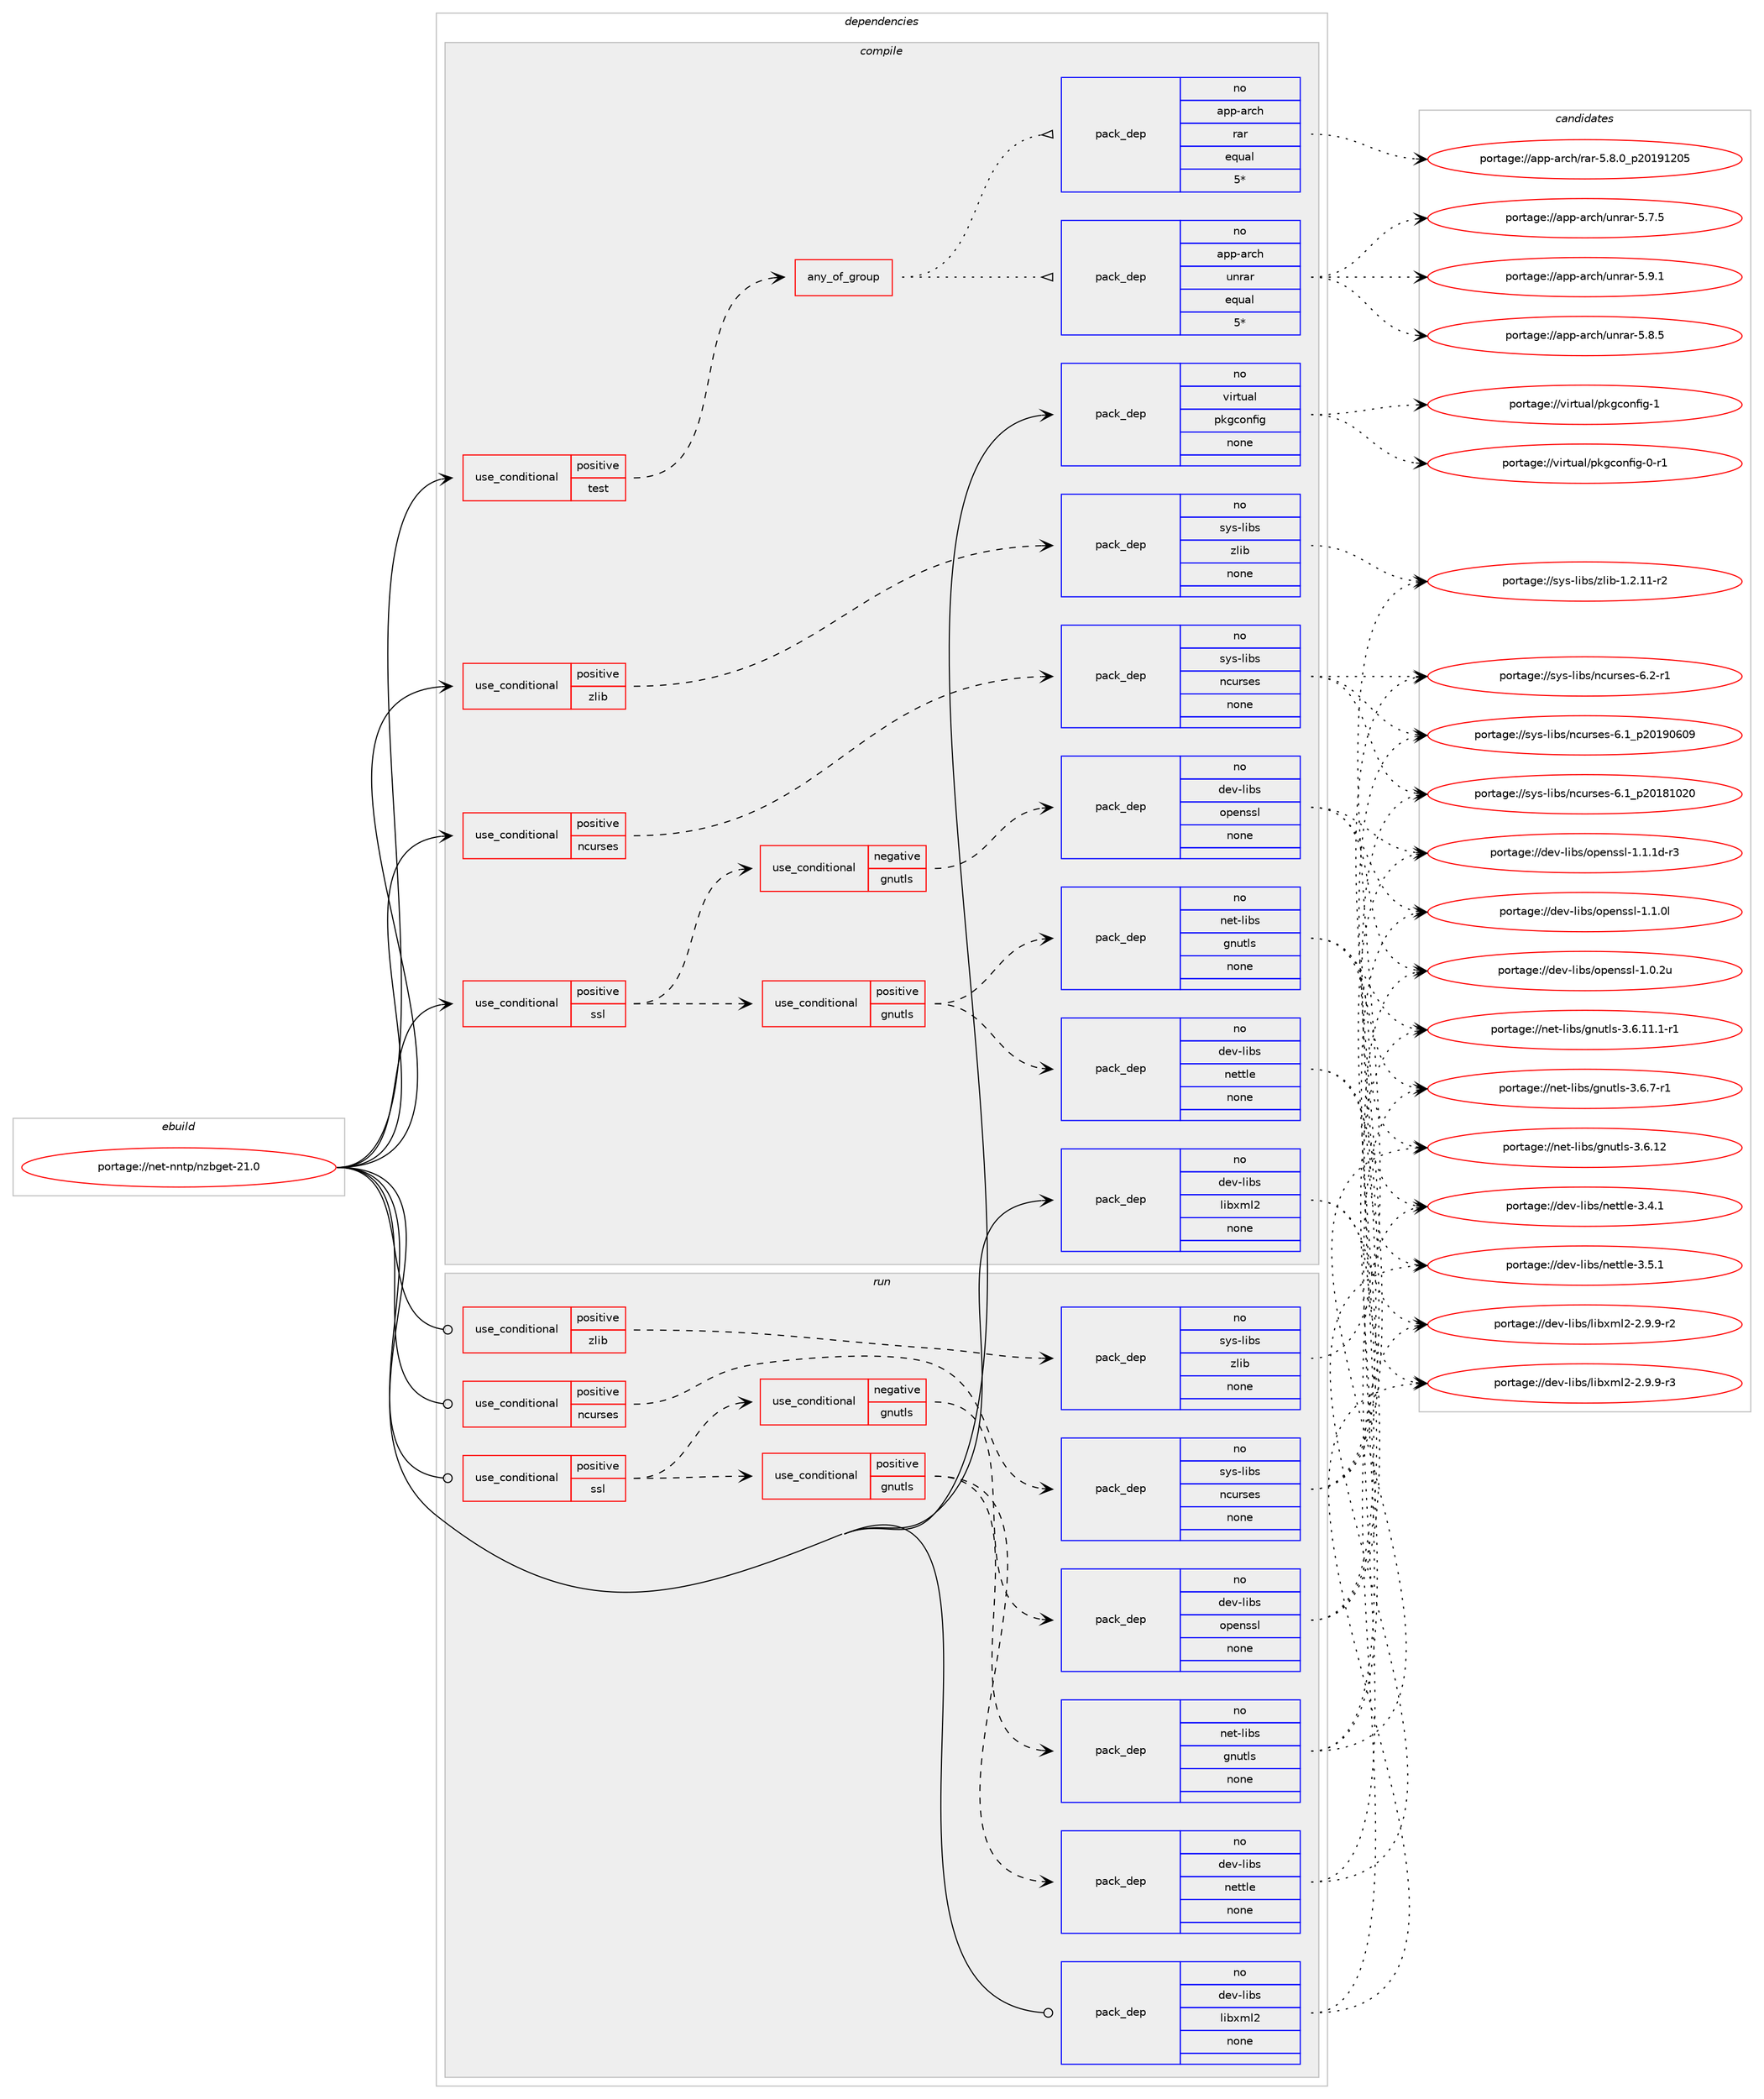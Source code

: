 digraph prolog {

# *************
# Graph options
# *************

newrank=true;
concentrate=true;
compound=true;
graph [rankdir=LR,fontname=Helvetica,fontsize=10,ranksep=1.5];#, ranksep=2.5, nodesep=0.2];
edge  [arrowhead=vee];
node  [fontname=Helvetica,fontsize=10];

# **********
# The ebuild
# **********

subgraph cluster_leftcol {
color=gray;
rank=same;
label=<<i>ebuild</i>>;
id [label="portage://net-nntp/nzbget-21.0", color=red, width=4, href="../net-nntp/nzbget-21.0.svg"];
}

# ****************
# The dependencies
# ****************

subgraph cluster_midcol {
color=gray;
label=<<i>dependencies</i>>;
subgraph cluster_compile {
fillcolor="#eeeeee";
style=filled;
label=<<i>compile</i>>;
subgraph cond21225 {
dependency106455 [label=<<TABLE BORDER="0" CELLBORDER="1" CELLSPACING="0" CELLPADDING="4"><TR><TD ROWSPAN="3" CELLPADDING="10">use_conditional</TD></TR><TR><TD>positive</TD></TR><TR><TD>ncurses</TD></TR></TABLE>>, shape=none, color=red];
subgraph pack83388 {
dependency106456 [label=<<TABLE BORDER="0" CELLBORDER="1" CELLSPACING="0" CELLPADDING="4" WIDTH="220"><TR><TD ROWSPAN="6" CELLPADDING="30">pack_dep</TD></TR><TR><TD WIDTH="110">no</TD></TR><TR><TD>sys-libs</TD></TR><TR><TD>ncurses</TD></TR><TR><TD>none</TD></TR><TR><TD></TD></TR></TABLE>>, shape=none, color=blue];
}
dependency106455:e -> dependency106456:w [weight=20,style="dashed",arrowhead="vee"];
}
id:e -> dependency106455:w [weight=20,style="solid",arrowhead="vee"];
subgraph cond21226 {
dependency106457 [label=<<TABLE BORDER="0" CELLBORDER="1" CELLSPACING="0" CELLPADDING="4"><TR><TD ROWSPAN="3" CELLPADDING="10">use_conditional</TD></TR><TR><TD>positive</TD></TR><TR><TD>ssl</TD></TR></TABLE>>, shape=none, color=red];
subgraph cond21227 {
dependency106458 [label=<<TABLE BORDER="0" CELLBORDER="1" CELLSPACING="0" CELLPADDING="4"><TR><TD ROWSPAN="3" CELLPADDING="10">use_conditional</TD></TR><TR><TD>positive</TD></TR><TR><TD>gnutls</TD></TR></TABLE>>, shape=none, color=red];
subgraph pack83389 {
dependency106459 [label=<<TABLE BORDER="0" CELLBORDER="1" CELLSPACING="0" CELLPADDING="4" WIDTH="220"><TR><TD ROWSPAN="6" CELLPADDING="30">pack_dep</TD></TR><TR><TD WIDTH="110">no</TD></TR><TR><TD>net-libs</TD></TR><TR><TD>gnutls</TD></TR><TR><TD>none</TD></TR><TR><TD></TD></TR></TABLE>>, shape=none, color=blue];
}
dependency106458:e -> dependency106459:w [weight=20,style="dashed",arrowhead="vee"];
subgraph pack83390 {
dependency106460 [label=<<TABLE BORDER="0" CELLBORDER="1" CELLSPACING="0" CELLPADDING="4" WIDTH="220"><TR><TD ROWSPAN="6" CELLPADDING="30">pack_dep</TD></TR><TR><TD WIDTH="110">no</TD></TR><TR><TD>dev-libs</TD></TR><TR><TD>nettle</TD></TR><TR><TD>none</TD></TR><TR><TD></TD></TR></TABLE>>, shape=none, color=blue];
}
dependency106458:e -> dependency106460:w [weight=20,style="dashed",arrowhead="vee"];
}
dependency106457:e -> dependency106458:w [weight=20,style="dashed",arrowhead="vee"];
subgraph cond21228 {
dependency106461 [label=<<TABLE BORDER="0" CELLBORDER="1" CELLSPACING="0" CELLPADDING="4"><TR><TD ROWSPAN="3" CELLPADDING="10">use_conditional</TD></TR><TR><TD>negative</TD></TR><TR><TD>gnutls</TD></TR></TABLE>>, shape=none, color=red];
subgraph pack83391 {
dependency106462 [label=<<TABLE BORDER="0" CELLBORDER="1" CELLSPACING="0" CELLPADDING="4" WIDTH="220"><TR><TD ROWSPAN="6" CELLPADDING="30">pack_dep</TD></TR><TR><TD WIDTH="110">no</TD></TR><TR><TD>dev-libs</TD></TR><TR><TD>openssl</TD></TR><TR><TD>none</TD></TR><TR><TD></TD></TR></TABLE>>, shape=none, color=blue];
}
dependency106461:e -> dependency106462:w [weight=20,style="dashed",arrowhead="vee"];
}
dependency106457:e -> dependency106461:w [weight=20,style="dashed",arrowhead="vee"];
}
id:e -> dependency106457:w [weight=20,style="solid",arrowhead="vee"];
subgraph cond21229 {
dependency106463 [label=<<TABLE BORDER="0" CELLBORDER="1" CELLSPACING="0" CELLPADDING="4"><TR><TD ROWSPAN="3" CELLPADDING="10">use_conditional</TD></TR><TR><TD>positive</TD></TR><TR><TD>test</TD></TR></TABLE>>, shape=none, color=red];
subgraph any1754 {
dependency106464 [label=<<TABLE BORDER="0" CELLBORDER="1" CELLSPACING="0" CELLPADDING="4"><TR><TD CELLPADDING="10">any_of_group</TD></TR></TABLE>>, shape=none, color=red];subgraph pack83392 {
dependency106465 [label=<<TABLE BORDER="0" CELLBORDER="1" CELLSPACING="0" CELLPADDING="4" WIDTH="220"><TR><TD ROWSPAN="6" CELLPADDING="30">pack_dep</TD></TR><TR><TD WIDTH="110">no</TD></TR><TR><TD>app-arch</TD></TR><TR><TD>rar</TD></TR><TR><TD>equal</TD></TR><TR><TD>5*</TD></TR></TABLE>>, shape=none, color=blue];
}
dependency106464:e -> dependency106465:w [weight=20,style="dotted",arrowhead="oinv"];
subgraph pack83393 {
dependency106466 [label=<<TABLE BORDER="0" CELLBORDER="1" CELLSPACING="0" CELLPADDING="4" WIDTH="220"><TR><TD ROWSPAN="6" CELLPADDING="30">pack_dep</TD></TR><TR><TD WIDTH="110">no</TD></TR><TR><TD>app-arch</TD></TR><TR><TD>unrar</TD></TR><TR><TD>equal</TD></TR><TR><TD>5*</TD></TR></TABLE>>, shape=none, color=blue];
}
dependency106464:e -> dependency106466:w [weight=20,style="dotted",arrowhead="oinv"];
}
dependency106463:e -> dependency106464:w [weight=20,style="dashed",arrowhead="vee"];
}
id:e -> dependency106463:w [weight=20,style="solid",arrowhead="vee"];
subgraph cond21230 {
dependency106467 [label=<<TABLE BORDER="0" CELLBORDER="1" CELLSPACING="0" CELLPADDING="4"><TR><TD ROWSPAN="3" CELLPADDING="10">use_conditional</TD></TR><TR><TD>positive</TD></TR><TR><TD>zlib</TD></TR></TABLE>>, shape=none, color=red];
subgraph pack83394 {
dependency106468 [label=<<TABLE BORDER="0" CELLBORDER="1" CELLSPACING="0" CELLPADDING="4" WIDTH="220"><TR><TD ROWSPAN="6" CELLPADDING="30">pack_dep</TD></TR><TR><TD WIDTH="110">no</TD></TR><TR><TD>sys-libs</TD></TR><TR><TD>zlib</TD></TR><TR><TD>none</TD></TR><TR><TD></TD></TR></TABLE>>, shape=none, color=blue];
}
dependency106467:e -> dependency106468:w [weight=20,style="dashed",arrowhead="vee"];
}
id:e -> dependency106467:w [weight=20,style="solid",arrowhead="vee"];
subgraph pack83395 {
dependency106469 [label=<<TABLE BORDER="0" CELLBORDER="1" CELLSPACING="0" CELLPADDING="4" WIDTH="220"><TR><TD ROWSPAN="6" CELLPADDING="30">pack_dep</TD></TR><TR><TD WIDTH="110">no</TD></TR><TR><TD>dev-libs</TD></TR><TR><TD>libxml2</TD></TR><TR><TD>none</TD></TR><TR><TD></TD></TR></TABLE>>, shape=none, color=blue];
}
id:e -> dependency106469:w [weight=20,style="solid",arrowhead="vee"];
subgraph pack83396 {
dependency106470 [label=<<TABLE BORDER="0" CELLBORDER="1" CELLSPACING="0" CELLPADDING="4" WIDTH="220"><TR><TD ROWSPAN="6" CELLPADDING="30">pack_dep</TD></TR><TR><TD WIDTH="110">no</TD></TR><TR><TD>virtual</TD></TR><TR><TD>pkgconfig</TD></TR><TR><TD>none</TD></TR><TR><TD></TD></TR></TABLE>>, shape=none, color=blue];
}
id:e -> dependency106470:w [weight=20,style="solid",arrowhead="vee"];
}
subgraph cluster_compileandrun {
fillcolor="#eeeeee";
style=filled;
label=<<i>compile and run</i>>;
}
subgraph cluster_run {
fillcolor="#eeeeee";
style=filled;
label=<<i>run</i>>;
subgraph cond21231 {
dependency106471 [label=<<TABLE BORDER="0" CELLBORDER="1" CELLSPACING="0" CELLPADDING="4"><TR><TD ROWSPAN="3" CELLPADDING="10">use_conditional</TD></TR><TR><TD>positive</TD></TR><TR><TD>ncurses</TD></TR></TABLE>>, shape=none, color=red];
subgraph pack83397 {
dependency106472 [label=<<TABLE BORDER="0" CELLBORDER="1" CELLSPACING="0" CELLPADDING="4" WIDTH="220"><TR><TD ROWSPAN="6" CELLPADDING="30">pack_dep</TD></TR><TR><TD WIDTH="110">no</TD></TR><TR><TD>sys-libs</TD></TR><TR><TD>ncurses</TD></TR><TR><TD>none</TD></TR><TR><TD></TD></TR></TABLE>>, shape=none, color=blue];
}
dependency106471:e -> dependency106472:w [weight=20,style="dashed",arrowhead="vee"];
}
id:e -> dependency106471:w [weight=20,style="solid",arrowhead="odot"];
subgraph cond21232 {
dependency106473 [label=<<TABLE BORDER="0" CELLBORDER="1" CELLSPACING="0" CELLPADDING="4"><TR><TD ROWSPAN="3" CELLPADDING="10">use_conditional</TD></TR><TR><TD>positive</TD></TR><TR><TD>ssl</TD></TR></TABLE>>, shape=none, color=red];
subgraph cond21233 {
dependency106474 [label=<<TABLE BORDER="0" CELLBORDER="1" CELLSPACING="0" CELLPADDING="4"><TR><TD ROWSPAN="3" CELLPADDING="10">use_conditional</TD></TR><TR><TD>positive</TD></TR><TR><TD>gnutls</TD></TR></TABLE>>, shape=none, color=red];
subgraph pack83398 {
dependency106475 [label=<<TABLE BORDER="0" CELLBORDER="1" CELLSPACING="0" CELLPADDING="4" WIDTH="220"><TR><TD ROWSPAN="6" CELLPADDING="30">pack_dep</TD></TR><TR><TD WIDTH="110">no</TD></TR><TR><TD>net-libs</TD></TR><TR><TD>gnutls</TD></TR><TR><TD>none</TD></TR><TR><TD></TD></TR></TABLE>>, shape=none, color=blue];
}
dependency106474:e -> dependency106475:w [weight=20,style="dashed",arrowhead="vee"];
subgraph pack83399 {
dependency106476 [label=<<TABLE BORDER="0" CELLBORDER="1" CELLSPACING="0" CELLPADDING="4" WIDTH="220"><TR><TD ROWSPAN="6" CELLPADDING="30">pack_dep</TD></TR><TR><TD WIDTH="110">no</TD></TR><TR><TD>dev-libs</TD></TR><TR><TD>nettle</TD></TR><TR><TD>none</TD></TR><TR><TD></TD></TR></TABLE>>, shape=none, color=blue];
}
dependency106474:e -> dependency106476:w [weight=20,style="dashed",arrowhead="vee"];
}
dependency106473:e -> dependency106474:w [weight=20,style="dashed",arrowhead="vee"];
subgraph cond21234 {
dependency106477 [label=<<TABLE BORDER="0" CELLBORDER="1" CELLSPACING="0" CELLPADDING="4"><TR><TD ROWSPAN="3" CELLPADDING="10">use_conditional</TD></TR><TR><TD>negative</TD></TR><TR><TD>gnutls</TD></TR></TABLE>>, shape=none, color=red];
subgraph pack83400 {
dependency106478 [label=<<TABLE BORDER="0" CELLBORDER="1" CELLSPACING="0" CELLPADDING="4" WIDTH="220"><TR><TD ROWSPAN="6" CELLPADDING="30">pack_dep</TD></TR><TR><TD WIDTH="110">no</TD></TR><TR><TD>dev-libs</TD></TR><TR><TD>openssl</TD></TR><TR><TD>none</TD></TR><TR><TD></TD></TR></TABLE>>, shape=none, color=blue];
}
dependency106477:e -> dependency106478:w [weight=20,style="dashed",arrowhead="vee"];
}
dependency106473:e -> dependency106477:w [weight=20,style="dashed",arrowhead="vee"];
}
id:e -> dependency106473:w [weight=20,style="solid",arrowhead="odot"];
subgraph cond21235 {
dependency106479 [label=<<TABLE BORDER="0" CELLBORDER="1" CELLSPACING="0" CELLPADDING="4"><TR><TD ROWSPAN="3" CELLPADDING="10">use_conditional</TD></TR><TR><TD>positive</TD></TR><TR><TD>zlib</TD></TR></TABLE>>, shape=none, color=red];
subgraph pack83401 {
dependency106480 [label=<<TABLE BORDER="0" CELLBORDER="1" CELLSPACING="0" CELLPADDING="4" WIDTH="220"><TR><TD ROWSPAN="6" CELLPADDING="30">pack_dep</TD></TR><TR><TD WIDTH="110">no</TD></TR><TR><TD>sys-libs</TD></TR><TR><TD>zlib</TD></TR><TR><TD>none</TD></TR><TR><TD></TD></TR></TABLE>>, shape=none, color=blue];
}
dependency106479:e -> dependency106480:w [weight=20,style="dashed",arrowhead="vee"];
}
id:e -> dependency106479:w [weight=20,style="solid",arrowhead="odot"];
subgraph pack83402 {
dependency106481 [label=<<TABLE BORDER="0" CELLBORDER="1" CELLSPACING="0" CELLPADDING="4" WIDTH="220"><TR><TD ROWSPAN="6" CELLPADDING="30">pack_dep</TD></TR><TR><TD WIDTH="110">no</TD></TR><TR><TD>dev-libs</TD></TR><TR><TD>libxml2</TD></TR><TR><TD>none</TD></TR><TR><TD></TD></TR></TABLE>>, shape=none, color=blue];
}
id:e -> dependency106481:w [weight=20,style="solid",arrowhead="odot"];
}
}

# **************
# The candidates
# **************

subgraph cluster_choices {
rank=same;
color=gray;
label=<<i>candidates</i>>;

subgraph choice83388 {
color=black;
nodesep=1;
choice11512111545108105981154711099117114115101115455446504511449 [label="portage://sys-libs/ncurses-6.2-r1", color=red, width=4,href="../sys-libs/ncurses-6.2-r1.svg"];
choice1151211154510810598115471109911711411510111545544649951125048495748544857 [label="portage://sys-libs/ncurses-6.1_p20190609", color=red, width=4,href="../sys-libs/ncurses-6.1_p20190609.svg"];
choice1151211154510810598115471109911711411510111545544649951125048495649485048 [label="portage://sys-libs/ncurses-6.1_p20181020", color=red, width=4,href="../sys-libs/ncurses-6.1_p20181020.svg"];
dependency106456:e -> choice11512111545108105981154711099117114115101115455446504511449:w [style=dotted,weight="100"];
dependency106456:e -> choice1151211154510810598115471109911711411510111545544649951125048495748544857:w [style=dotted,weight="100"];
dependency106456:e -> choice1151211154510810598115471109911711411510111545544649951125048495649485048:w [style=dotted,weight="100"];
}
subgraph choice83389 {
color=black;
nodesep=1;
choice1101011164510810598115471031101171161081154551465446554511449 [label="portage://net-libs/gnutls-3.6.7-r1", color=red, width=4,href="../net-libs/gnutls-3.6.7-r1.svg"];
choice11010111645108105981154710311011711610811545514654464950 [label="portage://net-libs/gnutls-3.6.12", color=red, width=4,href="../net-libs/gnutls-3.6.12.svg"];
choice1101011164510810598115471031101171161081154551465446494946494511449 [label="portage://net-libs/gnutls-3.6.11.1-r1", color=red, width=4,href="../net-libs/gnutls-3.6.11.1-r1.svg"];
dependency106459:e -> choice1101011164510810598115471031101171161081154551465446554511449:w [style=dotted,weight="100"];
dependency106459:e -> choice11010111645108105981154710311011711610811545514654464950:w [style=dotted,weight="100"];
dependency106459:e -> choice1101011164510810598115471031101171161081154551465446494946494511449:w [style=dotted,weight="100"];
}
subgraph choice83390 {
color=black;
nodesep=1;
choice100101118451081059811547110101116116108101455146534649 [label="portage://dev-libs/nettle-3.5.1", color=red, width=4,href="../dev-libs/nettle-3.5.1.svg"];
choice100101118451081059811547110101116116108101455146524649 [label="portage://dev-libs/nettle-3.4.1", color=red, width=4,href="../dev-libs/nettle-3.4.1.svg"];
dependency106460:e -> choice100101118451081059811547110101116116108101455146534649:w [style=dotted,weight="100"];
dependency106460:e -> choice100101118451081059811547110101116116108101455146524649:w [style=dotted,weight="100"];
}
subgraph choice83391 {
color=black;
nodesep=1;
choice1001011184510810598115471111121011101151151084549464946491004511451 [label="portage://dev-libs/openssl-1.1.1d-r3", color=red, width=4,href="../dev-libs/openssl-1.1.1d-r3.svg"];
choice100101118451081059811547111112101110115115108454946494648108 [label="portage://dev-libs/openssl-1.1.0l", color=red, width=4,href="../dev-libs/openssl-1.1.0l.svg"];
choice100101118451081059811547111112101110115115108454946484650117 [label="portage://dev-libs/openssl-1.0.2u", color=red, width=4,href="../dev-libs/openssl-1.0.2u.svg"];
dependency106462:e -> choice1001011184510810598115471111121011101151151084549464946491004511451:w [style=dotted,weight="100"];
dependency106462:e -> choice100101118451081059811547111112101110115115108454946494648108:w [style=dotted,weight="100"];
dependency106462:e -> choice100101118451081059811547111112101110115115108454946484650117:w [style=dotted,weight="100"];
}
subgraph choice83392 {
color=black;
nodesep=1;
choice971121124597114991044711497114455346564648951125048495749504853 [label="portage://app-arch/rar-5.8.0_p20191205", color=red, width=4,href="../app-arch/rar-5.8.0_p20191205.svg"];
dependency106465:e -> choice971121124597114991044711497114455346564648951125048495749504853:w [style=dotted,weight="100"];
}
subgraph choice83393 {
color=black;
nodesep=1;
choice971121124597114991044711711011497114455346574649 [label="portage://app-arch/unrar-5.9.1", color=red, width=4,href="../app-arch/unrar-5.9.1.svg"];
choice971121124597114991044711711011497114455346564653 [label="portage://app-arch/unrar-5.8.5", color=red, width=4,href="../app-arch/unrar-5.8.5.svg"];
choice971121124597114991044711711011497114455346554653 [label="portage://app-arch/unrar-5.7.5", color=red, width=4,href="../app-arch/unrar-5.7.5.svg"];
dependency106466:e -> choice971121124597114991044711711011497114455346574649:w [style=dotted,weight="100"];
dependency106466:e -> choice971121124597114991044711711011497114455346564653:w [style=dotted,weight="100"];
dependency106466:e -> choice971121124597114991044711711011497114455346554653:w [style=dotted,weight="100"];
}
subgraph choice83394 {
color=black;
nodesep=1;
choice11512111545108105981154712210810598454946504649494511450 [label="portage://sys-libs/zlib-1.2.11-r2", color=red, width=4,href="../sys-libs/zlib-1.2.11-r2.svg"];
dependency106468:e -> choice11512111545108105981154712210810598454946504649494511450:w [style=dotted,weight="100"];
}
subgraph choice83395 {
color=black;
nodesep=1;
choice10010111845108105981154710810598120109108504550465746574511451 [label="portage://dev-libs/libxml2-2.9.9-r3", color=red, width=4,href="../dev-libs/libxml2-2.9.9-r3.svg"];
choice10010111845108105981154710810598120109108504550465746574511450 [label="portage://dev-libs/libxml2-2.9.9-r2", color=red, width=4,href="../dev-libs/libxml2-2.9.9-r2.svg"];
dependency106469:e -> choice10010111845108105981154710810598120109108504550465746574511451:w [style=dotted,weight="100"];
dependency106469:e -> choice10010111845108105981154710810598120109108504550465746574511450:w [style=dotted,weight="100"];
}
subgraph choice83396 {
color=black;
nodesep=1;
choice1181051141161179710847112107103991111101021051034549 [label="portage://virtual/pkgconfig-1", color=red, width=4,href="../virtual/pkgconfig-1.svg"];
choice11810511411611797108471121071039911111010210510345484511449 [label="portage://virtual/pkgconfig-0-r1", color=red, width=4,href="../virtual/pkgconfig-0-r1.svg"];
dependency106470:e -> choice1181051141161179710847112107103991111101021051034549:w [style=dotted,weight="100"];
dependency106470:e -> choice11810511411611797108471121071039911111010210510345484511449:w [style=dotted,weight="100"];
}
subgraph choice83397 {
color=black;
nodesep=1;
choice11512111545108105981154711099117114115101115455446504511449 [label="portage://sys-libs/ncurses-6.2-r1", color=red, width=4,href="../sys-libs/ncurses-6.2-r1.svg"];
choice1151211154510810598115471109911711411510111545544649951125048495748544857 [label="portage://sys-libs/ncurses-6.1_p20190609", color=red, width=4,href="../sys-libs/ncurses-6.1_p20190609.svg"];
choice1151211154510810598115471109911711411510111545544649951125048495649485048 [label="portage://sys-libs/ncurses-6.1_p20181020", color=red, width=4,href="../sys-libs/ncurses-6.1_p20181020.svg"];
dependency106472:e -> choice11512111545108105981154711099117114115101115455446504511449:w [style=dotted,weight="100"];
dependency106472:e -> choice1151211154510810598115471109911711411510111545544649951125048495748544857:w [style=dotted,weight="100"];
dependency106472:e -> choice1151211154510810598115471109911711411510111545544649951125048495649485048:w [style=dotted,weight="100"];
}
subgraph choice83398 {
color=black;
nodesep=1;
choice1101011164510810598115471031101171161081154551465446554511449 [label="portage://net-libs/gnutls-3.6.7-r1", color=red, width=4,href="../net-libs/gnutls-3.6.7-r1.svg"];
choice11010111645108105981154710311011711610811545514654464950 [label="portage://net-libs/gnutls-3.6.12", color=red, width=4,href="../net-libs/gnutls-3.6.12.svg"];
choice1101011164510810598115471031101171161081154551465446494946494511449 [label="portage://net-libs/gnutls-3.6.11.1-r1", color=red, width=4,href="../net-libs/gnutls-3.6.11.1-r1.svg"];
dependency106475:e -> choice1101011164510810598115471031101171161081154551465446554511449:w [style=dotted,weight="100"];
dependency106475:e -> choice11010111645108105981154710311011711610811545514654464950:w [style=dotted,weight="100"];
dependency106475:e -> choice1101011164510810598115471031101171161081154551465446494946494511449:w [style=dotted,weight="100"];
}
subgraph choice83399 {
color=black;
nodesep=1;
choice100101118451081059811547110101116116108101455146534649 [label="portage://dev-libs/nettle-3.5.1", color=red, width=4,href="../dev-libs/nettle-3.5.1.svg"];
choice100101118451081059811547110101116116108101455146524649 [label="portage://dev-libs/nettle-3.4.1", color=red, width=4,href="../dev-libs/nettle-3.4.1.svg"];
dependency106476:e -> choice100101118451081059811547110101116116108101455146534649:w [style=dotted,weight="100"];
dependency106476:e -> choice100101118451081059811547110101116116108101455146524649:w [style=dotted,weight="100"];
}
subgraph choice83400 {
color=black;
nodesep=1;
choice1001011184510810598115471111121011101151151084549464946491004511451 [label="portage://dev-libs/openssl-1.1.1d-r3", color=red, width=4,href="../dev-libs/openssl-1.1.1d-r3.svg"];
choice100101118451081059811547111112101110115115108454946494648108 [label="portage://dev-libs/openssl-1.1.0l", color=red, width=4,href="../dev-libs/openssl-1.1.0l.svg"];
choice100101118451081059811547111112101110115115108454946484650117 [label="portage://dev-libs/openssl-1.0.2u", color=red, width=4,href="../dev-libs/openssl-1.0.2u.svg"];
dependency106478:e -> choice1001011184510810598115471111121011101151151084549464946491004511451:w [style=dotted,weight="100"];
dependency106478:e -> choice100101118451081059811547111112101110115115108454946494648108:w [style=dotted,weight="100"];
dependency106478:e -> choice100101118451081059811547111112101110115115108454946484650117:w [style=dotted,weight="100"];
}
subgraph choice83401 {
color=black;
nodesep=1;
choice11512111545108105981154712210810598454946504649494511450 [label="portage://sys-libs/zlib-1.2.11-r2", color=red, width=4,href="../sys-libs/zlib-1.2.11-r2.svg"];
dependency106480:e -> choice11512111545108105981154712210810598454946504649494511450:w [style=dotted,weight="100"];
}
subgraph choice83402 {
color=black;
nodesep=1;
choice10010111845108105981154710810598120109108504550465746574511451 [label="portage://dev-libs/libxml2-2.9.9-r3", color=red, width=4,href="../dev-libs/libxml2-2.9.9-r3.svg"];
choice10010111845108105981154710810598120109108504550465746574511450 [label="portage://dev-libs/libxml2-2.9.9-r2", color=red, width=4,href="../dev-libs/libxml2-2.9.9-r2.svg"];
dependency106481:e -> choice10010111845108105981154710810598120109108504550465746574511451:w [style=dotted,weight="100"];
dependency106481:e -> choice10010111845108105981154710810598120109108504550465746574511450:w [style=dotted,weight="100"];
}
}

}
